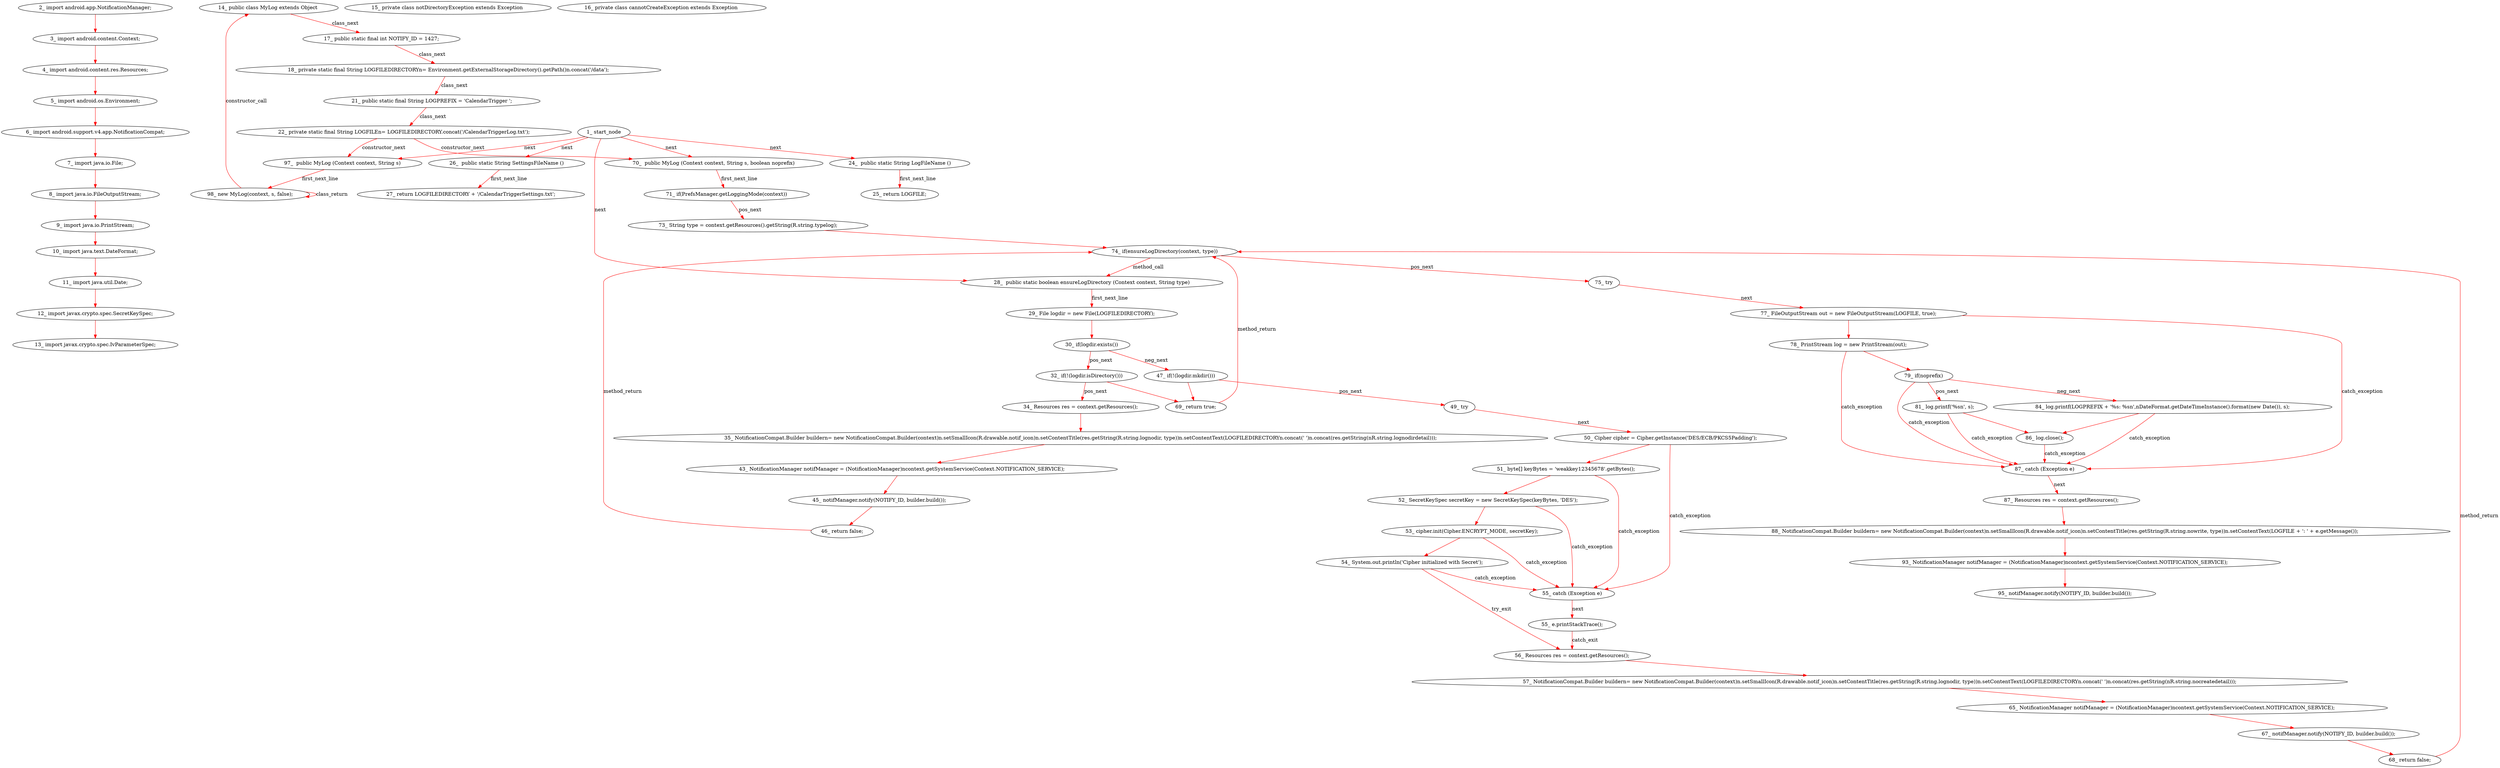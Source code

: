 digraph  {
16 [label="2_ import android.app.NotificationManager;", type_label=expression_statement];
22 [label="3_ import android.content.Context;", type_label=expression_statement];
28 [label="4_ import android.content.res.Resources;", type_label=expression_statement];
36 [label="5_ import android.os.Environment;", type_label=expression_statement];
42 [label="6_ import android.support.v4.app.NotificationCompat;", type_label=expression_statement];
52 [label="7_ import java.io.File;", type_label=expression_statement];
58 [label="8_ import java.io.FileOutputStream;", type_label=expression_statement];
64 [label="9_ import java.io.PrintStream;", type_label=expression_statement];
70 [label="10_ import java.text.DateFormat;", type_label=expression_statement];
76 [label="11_ import java.util.Date;", type_label=expression_statement];
82 [label="12_ import javax.crypto.spec.SecretKeySpec;", type_label=expression_statement];
90 [label="13_ import javax.crypto.spec.IvParameterSpec;", type_label=expression_statement];
98 [label="14_ public class MyLog extends Object ", type_label=class_declaration];
104 [label="15_ private class notDirectoryException extends Exception ", type_label=class_declaration];
110 [label="16_ private class cannotCreateException extends Exception ", type_label=class_declaration];
116 [label="17_ public static final int NOTIFY_ID = 1427;", type_label=expression_statement];
122 [label="18_ private static final String LOGFILEDIRECTORYn= Environment.getExternalStorageDirectory().getPath()n.concat('/data');", type_label=expression_statement];
138 [label="21_ public static final String LOGPREFIX = 'CalendarTrigger ';", type_label=expression_statement];
144 [label="22_ private static final String LOGFILEn= LOGFILEDIRECTORY.concat('/CalendarTriggerLog.txt');", type_label=expression_statement];
154 [label="24_  public static String LogFileName ()", type_label=method_declaration];
160 [label="25_ return LOGFILE;", type_label=return];
162 [label="26_  public static String SettingsFileName ()", type_label=method_declaration];
168 [label="27_ return LOGFILEDIRECTORY + '/CalendarTriggerSettings.txt';", type_label=return];
172 [label="28_  public static boolean ensureLogDirectory (Context context, String type)", type_label=method_declaration];
184 [label="29_ File logdir = new File(LOGFILEDIRECTORY);", type_label=expression_statement];
192 [label="30_ if(logdir.exists())", type_label=if];
199 [label="32_ if(!(logdir.isDirectory()))", type_label=if];
208 [label="34_ Resources res = context.getResources();", type_label=expression_statement];
216 [label="35_ NotificationCompat.Builder buildern= new NotificationCompat.Builder(context)n.setSmallIcon(R.drawable.notif_icon)n.setContentTitle(res.getString(R.string.lognodir, type))n.setContentText(LOGFILEDIRECTORYn.concat(' ')n.concat(res.getString(nR.string.lognodirdetail)));", type_label=expression_statement];
269 [label="43_ NotificationManager notifManager = (NotificationManager)ncontext.getSystemService(Context.NOTIFICATION_SERVICE);", type_label=expression_statement];
282 [label="45_ notifManager.notify(NOTIFY_ID, builder.build());", type_label=expression_statement];
292 [label="46_ return false;", type_label=return];
294 [label="47_ if(!(logdir.mkdir()))", type_label=if];
303 [label="49_ try", type_label=try];
305 [label="50_ Cipher cipher = Cipher.getInstance('DES/ECB/PKCS5Padding');", type_label=expression_statement];
314 [label="51_ byte[] keyBytes = 'weakkey12345678'.getBytes();", type_label=expression_statement];
324 [label="52_ SecretKeySpec secretKey = new SecretKeySpec(keyBytes, 'DES');", type_label=expression_statement];
333 [label="53_ cipher.init(Cipher.ENCRYPT_MODE, secretKey);", type_label=expression_statement];
342 [label="54_ System.out.println('Cipher initialized with Secret');", type_label=expression_statement];
350 [label="55_ catch (Exception e)", type_label=catch];
356 [label="55_ e.printStackTrace();", type_label=expression_statement];
361 [label="56_ Resources res = context.getResources();", type_label=expression_statement];
369 [label="57_ NotificationCompat.Builder buildern= new NotificationCompat.Builder(context)n.setSmallIcon(R.drawable.notif_icon)n.setContentTitle(res.getString(R.string.lognodir, type))n.setContentText(LOGFILEDIRECTORYn.concat(' ')n.concat(res.getString(nR.string.nocreatedetail)));", type_label=expression_statement];
422 [label="65_ NotificationManager notifManager = (NotificationManager)ncontext.getSystemService(Context.NOTIFICATION_SERVICE);", type_label=expression_statement];
435 [label="67_ notifManager.notify(NOTIFY_ID, builder.build());", type_label=expression_statement];
445 [label="68_ return false;", type_label=return];
447 [label="69_ return true;", type_label=return];
449 [label="70_  public MyLog (Context context, String s, boolean noprefix)", type_label=constructor_declaration];
463 [label="71_ if(PrefsManager.getLoggingMode(context))", type_label=if];
471 [label="73_ String type = context.getResources().getString(R.string.typelog);", type_label=expression_statement];
487 [label="74_ if(ensureLogDirectory(context, type))", type_label=if];
494 [label="75_ try", type_label=try];
496 [label="77_ FileOutputStream out = new FileOutputStream(LOGFILE, true);", type_label=expression_statement];
505 [label="78_ PrintStream log = new PrintStream(out);", type_label=expression_statement];
513 [label="79_ if(noprefix)", type_label=if];
517 [label="81_ log.printf('%sn', s);", type_label=expression_statement];
525 [label="84_ log.printf(LOGPREFIX + '%s: %sn',nDateFormat.getDateTimeInstance().format(new Date()), s);", type_label=expression_statement];
544 [label="86_ log.close();", type_label=expression_statement];
549 [label="87_ catch (Exception e)", type_label=catch];
555 [label="87_ Resources res = context.getResources();", type_label=expression_statement];
563 [label="88_ NotificationCompat.Builder buildern= new NotificationCompat.Builder(context)n.setSmallIcon(R.drawable.notif_icon)n.setContentTitle(res.getString(R.string.nowrite, type))n.setContentText(LOGFILE + ': ' + e.getMessage());", type_label=expression_statement];
607 [label="93_ NotificationManager notifManager = (NotificationManager)ncontext.getSystemService(Context.NOTIFICATION_SERVICE);", type_label=expression_statement];
620 [label="95_ notifManager.notify(NOTIFY_ID, builder.build());", type_label=expression_statement];
630 [label="97_  public MyLog (Context context, String s)", type_label=constructor_declaration];
641 [label="98_ new MyLog(context, s, false);", type_label=expression_statement];
1 [label="1_ start_node", type_label=start];
16 -> 22  [color=red, controlflow_type="next_line 1', edge_type=CFG_edge, key=0, label='next_line 1"];
22 -> 28  [color=red, controlflow_type="next_line 1', edge_type=CFG_edge, key=0, label='next_line 1"];
28 -> 36  [color=red, controlflow_type="next_line 1', edge_type=CFG_edge, key=0, label='next_line 1"];
36 -> 42  [color=red, controlflow_type="next_line 1', edge_type=CFG_edge, key=0, label='next_line 1"];
42 -> 52  [color=red, controlflow_type="next_line 1', edge_type=CFG_edge, key=0, label='next_line 1"];
52 -> 58  [color=red, controlflow_type="next_line 1', edge_type=CFG_edge, key=0, label='next_line 1"];
58 -> 64  [color=red, controlflow_type="next_line 1', edge_type=CFG_edge, key=0, label='next_line 1"];
64 -> 70  [color=red, controlflow_type="next_line 1', edge_type=CFG_edge, key=0, label='next_line 1"];
70 -> 76  [color=red, controlflow_type="next_line 1', edge_type=CFG_edge, key=0, label='next_line 1"];
76 -> 82  [color=red, controlflow_type="next_line 1', edge_type=CFG_edge, key=0, label='next_line 1"];
82 -> 90  [color=red, controlflow_type="next_line 1', edge_type=CFG_edge, key=0, label='next_line 1"];
98 -> 116  [color=red, controlflow_type=class_next, edge_type=CFG_edge, key=0, label=class_next];
116 -> 122  [color=red, controlflow_type=class_next, edge_type=CFG_edge, key=0, label=class_next];
122 -> 138  [color=red, controlflow_type=class_next, edge_type=CFG_edge, key=0, label=class_next];
138 -> 144  [color=red, controlflow_type=class_next, edge_type=CFG_edge, key=0, label=class_next];
144 -> 449  [color=red, controlflow_type=constructor_next, edge_type=CFG_edge, key=0, label=constructor_next];
144 -> 630  [color=red, controlflow_type=constructor_next, edge_type=CFG_edge, key=0, label=constructor_next];
154 -> 160  [color=red, controlflow_type=first_next_line, edge_type=CFG_edge, key=0, label=first_next_line];
162 -> 168  [color=red, controlflow_type=first_next_line, edge_type=CFG_edge, key=0, label=first_next_line];
172 -> 184  [color=red, controlflow_type=first_next_line, edge_type=CFG_edge, key=0, label=first_next_line];
184 -> 192  [color=red, controlflow_type="next_line 1', edge_type=CFG_edge, key=0, label='next_line 1"];
192 -> 199  [color=red, controlflow_type=pos_next, edge_type=CFG_edge, key=0, label=pos_next];
192 -> 294  [color=red, controlflow_type=neg_next, edge_type=CFG_edge, key=0, label=neg_next];
199 -> 208  [color=red, controlflow_type=pos_next, edge_type=CFG_edge, key=0, label=pos_next];
199 -> 447  [color=red, controlflow_type="next_line 6', edge_type=CFG_edge, key=0, label='next_line 6"];
208 -> 216  [color=red, controlflow_type="next_line 1', edge_type=CFG_edge, key=0, label='next_line 1"];
216 -> 269  [color=red, controlflow_type="next_line 1', edge_type=CFG_edge, key=0, label='next_line 1"];
269 -> 282  [color=red, controlflow_type="next_line 1', edge_type=CFG_edge, key=0, label='next_line 1"];
282 -> 292  [color=red, controlflow_type="next_line 1', edge_type=CFG_edge, key=0, label='next_line 1"];
292 -> 487  [color=red, controlflow_type=method_return, edge_type=CFG_edge, key=0, label=method_return];
294 -> 303  [color=red, controlflow_type=pos_next, edge_type=CFG_edge, key=0, label=pos_next];
294 -> 447  [color=red, controlflow_type="next_line 6', edge_type=CFG_edge, key=0, label='next_line 6"];
303 -> 305  [color=red, controlflow_type=next, edge_type=CFG_edge, key=0, label=next];
305 -> 314  [color=red, controlflow_type="next_line 1', edge_type=CFG_edge, key=0, label='next_line 1"];
305 -> 350  [color=red, controlflow_type=catch_exception, edge_type=CFG_edge, key=0, label=catch_exception];
314 -> 324  [color=red, controlflow_type="next_line 1', edge_type=CFG_edge, key=0, label='next_line 1"];
314 -> 350  [color=red, controlflow_type=catch_exception, edge_type=CFG_edge, key=0, label=catch_exception];
324 -> 333  [color=red, controlflow_type="next_line 1', edge_type=CFG_edge, key=0, label='next_line 1"];
324 -> 350  [color=red, controlflow_type=catch_exception, edge_type=CFG_edge, key=0, label=catch_exception];
333 -> 342  [color=red, controlflow_type="next_line 1', edge_type=CFG_edge, key=0, label='next_line 1"];
333 -> 350  [color=red, controlflow_type=catch_exception, edge_type=CFG_edge, key=0, label=catch_exception];
342 -> 350  [color=red, controlflow_type=catch_exception, edge_type=CFG_edge, key=0, label=catch_exception];
342 -> 361  [color=red, controlflow_type=try_exit, edge_type=CFG_edge, key=0, label=try_exit];
350 -> 356  [color=red, controlflow_type=next, edge_type=CFG_edge, key=0, label=next];
356 -> 361  [color=red, controlflow_type=catch_exit, edge_type=CFG_edge, key=0, label=catch_exit];
361 -> 369  [color=red, controlflow_type="next_line 1', edge_type=CFG_edge, key=0, label='next_line 1"];
369 -> 422  [color=red, controlflow_type="next_line 1', edge_type=CFG_edge, key=0, label='next_line 1"];
422 -> 435  [color=red, controlflow_type="next_line 1', edge_type=CFG_edge, key=0, label='next_line 1"];
435 -> 445  [color=red, controlflow_type="next_line 1', edge_type=CFG_edge, key=0, label='next_line 1"];
445 -> 487  [color=red, controlflow_type=method_return, edge_type=CFG_edge, key=0, label=method_return];
447 -> 487  [color=red, controlflow_type=method_return, edge_type=CFG_edge, key=0, label=method_return];
449 -> 463  [color=red, controlflow_type=first_next_line, edge_type=CFG_edge, key=0, label=first_next_line];
463 -> 471  [color=red, controlflow_type=pos_next, edge_type=CFG_edge, key=0, label=pos_next];
471 -> 487  [color=red, controlflow_type="next_line 1', edge_type=CFG_edge, key=0, label='next_line 1"];
487 -> 494  [color=red, controlflow_type=pos_next, edge_type=CFG_edge, key=0, label=pos_next];
487 -> 172  [color=red, controlflow_type="method_call|489", edge_type=CFG_edge, key=0, label=method_call];
494 -> 496  [color=red, controlflow_type=next, edge_type=CFG_edge, key=0, label=next];
496 -> 505  [color=red, controlflow_type="next_line 1', edge_type=CFG_edge, key=0, label='next_line 1"];
496 -> 549  [color=red, controlflow_type=catch_exception, edge_type=CFG_edge, key=0, label=catch_exception];
505 -> 513  [color=red, controlflow_type="next_line 1', edge_type=CFG_edge, key=0, label='next_line 1"];
505 -> 549  [color=red, controlflow_type=catch_exception, edge_type=CFG_edge, key=0, label=catch_exception];
513 -> 549  [color=red, controlflow_type=catch_exception, edge_type=CFG_edge, key=0, label=catch_exception];
513 -> 517  [color=red, controlflow_type=pos_next, edge_type=CFG_edge, key=0, label=pos_next];
513 -> 525  [color=red, controlflow_type=neg_next, edge_type=CFG_edge, key=0, label=neg_next];
517 -> 549  [color=red, controlflow_type=catch_exception, edge_type=CFG_edge, key=0, label=catch_exception];
517 -> 544  [color=red, controlflow_type="next_line 2', edge_type=CFG_edge, key=0, label='next_line 2"];
525 -> 549  [color=red, controlflow_type=catch_exception, edge_type=CFG_edge, key=0, label=catch_exception];
525 -> 544  [color=red, controlflow_type="next_line 4', edge_type=CFG_edge, key=0, label='next_line 4"];
544 -> 549  [color=red, controlflow_type=catch_exception, edge_type=CFG_edge, key=0, label=catch_exception];
549 -> 555  [color=red, controlflow_type=next, edge_type=CFG_edge, key=0, label=next];
555 -> 563  [color=red, controlflow_type="next_line 1', edge_type=CFG_edge, key=0, label='next_line 1"];
563 -> 607  [color=red, controlflow_type="next_line 1', edge_type=CFG_edge, key=0, label='next_line 1"];
607 -> 620  [color=red, controlflow_type="next_line 1', edge_type=CFG_edge, key=0, label='next_line 1"];
630 -> 641  [color=red, controlflow_type=first_next_line, edge_type=CFG_edge, key=0, label=first_next_line];
641 -> 98  [color=red, controlflow_type="constructor_call|642", edge_type=CFG_edge, key=0, label=constructor_call, target_constructor=449];
641 -> 641  [color=red, controlflow_type=class_return, edge_type=CFG_edge, key=0, label=class_return];
1 -> 154  [color=red, controlflow_type=next, edge_type=CFG_edge, key=0, label=next];
1 -> 162  [color=red, controlflow_type=next, edge_type=CFG_edge, key=0, label=next];
1 -> 172  [color=red, controlflow_type=next, edge_type=CFG_edge, key=0, label=next];
1 -> 449  [color=red, controlflow_type=next, edge_type=CFG_edge, key=0, label=next];
1 -> 630  [color=red, controlflow_type=next, edge_type=CFG_edge, key=0, label=next];
}
